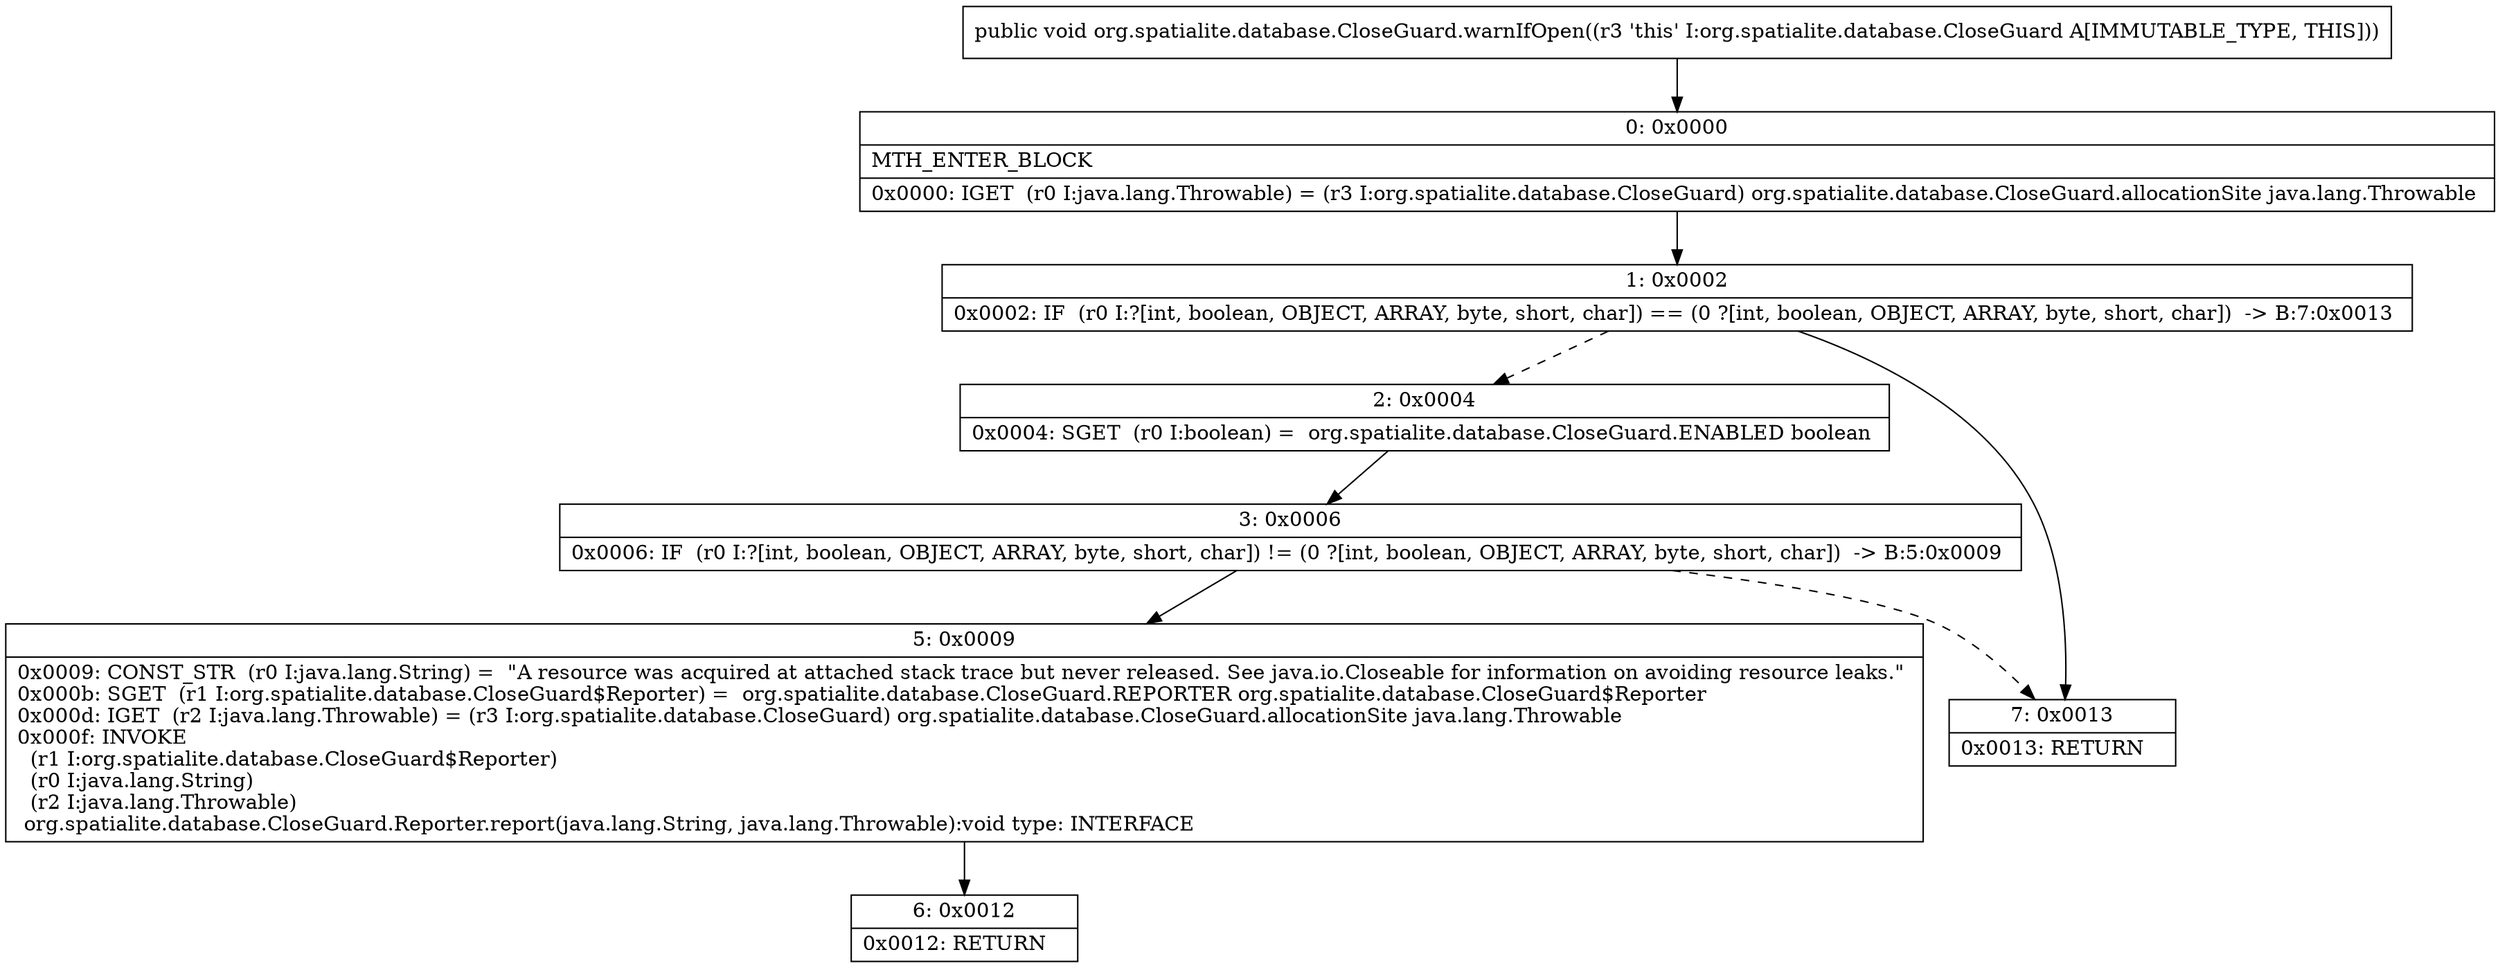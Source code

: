 digraph "CFG fororg.spatialite.database.CloseGuard.warnIfOpen()V" {
Node_0 [shape=record,label="{0\:\ 0x0000|MTH_ENTER_BLOCK\l|0x0000: IGET  (r0 I:java.lang.Throwable) = (r3 I:org.spatialite.database.CloseGuard) org.spatialite.database.CloseGuard.allocationSite java.lang.Throwable \l}"];
Node_1 [shape=record,label="{1\:\ 0x0002|0x0002: IF  (r0 I:?[int, boolean, OBJECT, ARRAY, byte, short, char]) == (0 ?[int, boolean, OBJECT, ARRAY, byte, short, char])  \-\> B:7:0x0013 \l}"];
Node_2 [shape=record,label="{2\:\ 0x0004|0x0004: SGET  (r0 I:boolean) =  org.spatialite.database.CloseGuard.ENABLED boolean \l}"];
Node_3 [shape=record,label="{3\:\ 0x0006|0x0006: IF  (r0 I:?[int, boolean, OBJECT, ARRAY, byte, short, char]) != (0 ?[int, boolean, OBJECT, ARRAY, byte, short, char])  \-\> B:5:0x0009 \l}"];
Node_5 [shape=record,label="{5\:\ 0x0009|0x0009: CONST_STR  (r0 I:java.lang.String) =  \"A resource was acquired at attached stack trace but never released. See java.io.Closeable for information on avoiding resource leaks.\" \l0x000b: SGET  (r1 I:org.spatialite.database.CloseGuard$Reporter) =  org.spatialite.database.CloseGuard.REPORTER org.spatialite.database.CloseGuard$Reporter \l0x000d: IGET  (r2 I:java.lang.Throwable) = (r3 I:org.spatialite.database.CloseGuard) org.spatialite.database.CloseGuard.allocationSite java.lang.Throwable \l0x000f: INVOKE  \l  (r1 I:org.spatialite.database.CloseGuard$Reporter)\l  (r0 I:java.lang.String)\l  (r2 I:java.lang.Throwable)\l org.spatialite.database.CloseGuard.Reporter.report(java.lang.String, java.lang.Throwable):void type: INTERFACE \l}"];
Node_6 [shape=record,label="{6\:\ 0x0012|0x0012: RETURN   \l}"];
Node_7 [shape=record,label="{7\:\ 0x0013|0x0013: RETURN   \l}"];
MethodNode[shape=record,label="{public void org.spatialite.database.CloseGuard.warnIfOpen((r3 'this' I:org.spatialite.database.CloseGuard A[IMMUTABLE_TYPE, THIS])) }"];
MethodNode -> Node_0;
Node_0 -> Node_1;
Node_1 -> Node_2[style=dashed];
Node_1 -> Node_7;
Node_2 -> Node_3;
Node_3 -> Node_5;
Node_3 -> Node_7[style=dashed];
Node_5 -> Node_6;
}

